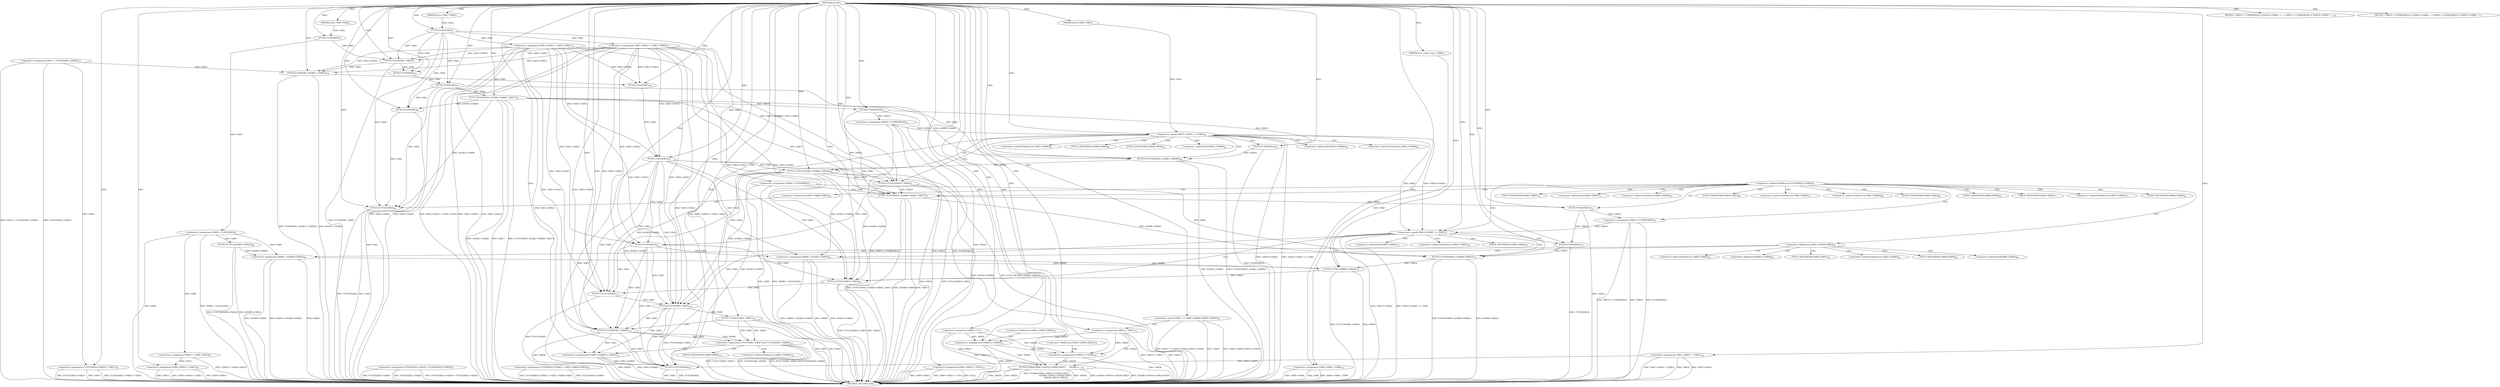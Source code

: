 digraph "FUN1" {  
"8" [label = <(METHOD,FUN1)<SUB>1</SUB>> ]
"298" [label = <(METHOD_RETURN,void)<SUB>1</SUB>> ]
"9" [label = <(PARAM,struct VAR1 *VAR2)<SUB>1</SUB>> ]
"10" [label = <(PARAM,struct VAR1 *VAR3)<SUB>1</SUB>> ]
"11" [label = <(PARAM,struct VAR4 *VAR5)<SUB>2</SUB>> ]
"12" [label = <(PARAM,sctp_socket_type_t VAR6)<SUB>3</SUB>> ]
"15" [label = <(&lt;operator&gt;.assignment,*VAR8 = FUN2(VAR2))<SUB>5</SUB>> ]
"20" [label = <(&lt;operator&gt;.assignment,*VAR9 = FUN2(VAR3))<SUB>6</SUB>> ]
"26" [label = <(&lt;operator&gt;.assignment,*VAR13 = VAR9-&gt;VAR14)<SUB>8</SUB>> ]
"35" [label = <(&lt;operator&gt;.assignment,VAR20 = 0)<SUB>11</SUB>> ]
"38" [label = <(&lt;operator&gt;.assignment,VAR3-&gt;VAR21 = VAR2-&gt;VAR21)<SUB>14</SUB>> ]
"45" [label = <(&lt;operator&gt;.assignment,VAR3-&gt;VAR22 = VAR2-&gt;VAR22)<SUB>15</SUB>> ]
"52" [label = <(FUN3,FUN3(VAR3, VAR2))<SUB>17</SUB>> ]
"55" [label = <(&lt;operator&gt;.assignment,VAR9-&gt;VAR14 = VAR13)<SUB>20</SUB>> ]
"60" [label = <(&lt;operator&gt;.assignment,VAR9-&gt;VAR23 = NULL)<SUB>21</SUB>> ]
"65" [label = <(&lt;operator&gt;.assignment,VAR11 = FUN2(VAR2)-&gt;VAR24)<SUB>24</SUB>> ]
"71" [label = <(FUN4,FUN4(VAR3, &amp;VAR11-&gt;VAR25))<SUB>25</SUB>> ]
"77" [label = <(&lt;operator&gt;.assignment,FUN2(VAR3)-&gt;VAR24 = VAR11)<SUB>26</SUB>> ]
"83" [label = <(&lt;operator&gt;.assignment,FUN5(VAR3)-&gt;VAR26 = FUN5(VAR2)-&gt;VAR26)<SUB>27</SUB>> ]
"126" [label = <(FUN6,FUN6(&amp;VAR9-&gt;VAR14-&gt;VAR28.VAR37,
			     &amp;VAR8-&gt;...)<SUB>36</SUB>> ]
"146" [label = <(FUN7,FUN7(VAR16, &amp;VAR2-&gt;VAR40, VAR17))<SUB>41</SUB>> ]
"153" [label = <(BLOCK,{
 		VAR19 = FUN8(VAR16);
 		if (VAR19-&gt;VAR41 =...,{
 		VAR19 = FUN8(VAR16);
 		if (VAR19-&gt;VAR41 =...)<SUB>41</SUB>> ]
"182" [label = <(FUN13,FUN13(&amp;VAR9-&gt;VAR42))<SUB>58</SUB>> ]
"187" [label = <(&lt;operator&gt;.assignment,FUN2(VAR3)-&gt;VAR43 = VAR5-&gt;VAR44.VAR43)<SUB>59</SUB>> ]
"267" [label = <(&lt;operator&gt;.assignment,VAR9-&gt;VAR6 = VAR6)<SUB>114</SUB>> ]
"272" [label = <(FUN15,FUN15(VAR3))<SUB>117</SUB>> ]
"274" [label = <(FUN16,FUN16(VAR5, VAR3))<SUB>118</SUB>> ]
"291" [label = <(&lt;operator&gt;.assignment,VAR3-&gt;VAR51 = VAR52)<SUB>124</SUB>> ]
"296" [label = <(FUN19,FUN19(VAR3))<SUB>125</SUB>> ]
"93" [label = <(&lt;operator&gt;.equals,VAR27 == VAR5-&gt;VAR28.VAR29-&gt;VAR30)<SUB>30</SUB>> ]
"154" [label = <(&lt;operator&gt;.assignment,VAR19 = FUN8(VAR16))<SUB>42</SUB>> ]
"278" [label = <(&lt;operator&gt;.logicalAnd,FUN17(VAR5, VAR47) &amp;&amp; FUN18(VAR3, VAR48))<SUB>121</SUB>> ]
"17" [label = <(FUN2,FUN2(VAR2))<SUB>5</SUB>> ]
"22" [label = <(FUN2,FUN2(VAR3))<SUB>6</SUB>> ]
"103" [label = <(&lt;operator&gt;.assignment,VAR20 = VAR31)<SUB>31</SUB>> ]
"113" [label = <(&lt;operators&gt;.assignmentOr,VAR20 |= VAR34)<SUB>33</SUB>> ]
"123" [label = <(&lt;operators&gt;.assignmentOr,VAR20 |= VAR36)<SUB>35</SUB>> ]
"159" [label = <(&lt;operator&gt;.equals,VAR19-&gt;VAR41 == VAR5)<SUB>43</SUB>> ]
"225" [label = <(FUN7,FUN7(VAR16, &amp;VAR8-&gt;VAR42, VAR17))<SUB>71</SUB>> ]
"232" [label = <(BLOCK,{
 			VAR19 = FUN8(VAR16);
 			if (VAR19-&gt;VAR41...,{
 			VAR19 = FUN8(VAR16);
 			if (VAR19-&gt;VAR41...)<SUB>71</SUB>> ]
"286" [label = <(&lt;operators&gt;.assignmentOr,VAR3-&gt;VAR49 |= VAR50)<SUB>122</SUB>> ]
"68" [label = <(FUN2,FUN2(VAR2))<SUB>24</SUB>> ]
"79" [label = <(FUN2,FUN2(VAR3))<SUB>26</SUB>> ]
"85" [label = <(FUN5,FUN5(VAR3))<SUB>27</SUB>> ]
"89" [label = <(FUN5,FUN5(VAR2))<SUB>27</SUB>> ]
"156" [label = <(FUN8,FUN8(VAR16))<SUB>42</SUB>> ]
"165" [label = <(FUN9,FUN9(VAR16))<SUB>45</SUB>> ]
"167" [label = <(FUN10,FUN10(VAR16, &amp;VAR2-&gt;VAR40))<SUB>48</SUB>> ]
"173" [label = <(FUN11,FUN11(&amp;VAR3-&gt;VAR40, VAR16))<SUB>49</SUB>> ]
"179" [label = <(FUN12,FUN12(VAR16, VAR3))<SUB>51</SUB>> ]
"189" [label = <(FUN2,FUN2(VAR3))<SUB>59</SUB>> ]
"199" [label = <(FUN2,FUN2(VAR2))<SUB>61</SUB>> ]
"233" [label = <(&lt;operator&gt;.assignment,VAR19 = FUN8(VAR16))<SUB>72</SUB>> ]
"279" [label = <(FUN17,FUN17(VAR5, VAR47))<SUB>121</SUB>> ]
"282" [label = <(FUN18,FUN18(VAR3, VAR48))<SUB>121</SUB>> ]
"211" [label = <(&lt;operator&gt;.assignment,VAR46 = &amp;VAR9-&gt;VAR42)<SUB>66</SUB>> ]
"238" [label = <(&lt;operator&gt;.equals,VAR19-&gt;VAR41 == VAR5)<SUB>73</SUB>> ]
"265" [label = <(FUN14,FUN14(VAR2))<SUB>89</SUB>> ]
"219" [label = <(&lt;operator&gt;.assignment,VAR46 = &amp;VAR3-&gt;VAR40)<SUB>68</SUB>> ]
"235" [label = <(FUN8,FUN8(VAR16))<SUB>72</SUB>> ]
"244" [label = <(FUN9,FUN9(VAR16))<SUB>75</SUB>> ]
"246" [label = <(FUN10,FUN10(VAR16, &amp;VAR8-&gt;VAR42))<SUB>78</SUB>> ]
"252" [label = <(FUN11,FUN11(VAR46, VAR16))<SUB>79</SUB>> ]
"255" [label = <(FUN12,FUN12(VAR16, VAR3))<SUB>81</SUB>> ]
"107" [label = <(&lt;operator&gt;.fieldAccess,VAR5-&gt;VAR32.VAR33)<SUB>32</SUB>> ]
"117" [label = <(&lt;operator&gt;.fieldAccess,VAR5-&gt;VAR32.VAR35)<SUB>34</SUB>> ]
"198" [label = <(&lt;operator&gt;.indirectFieldAccess,FUN2(VAR2)-&gt;VAR43)<SUB>61</SUB>> ]
"205" [label = <(&lt;operator&gt;.fieldAccess,VAR5-&gt;VAR44.VAR43)<SUB>65</SUB>> ]
"227" [label = <(&lt;operator&gt;.addressOf,&amp;VAR8-&gt;VAR42)<SUB>71</SUB>> ]
"259" [label = <(&lt;operator&gt;.fieldAccess,VAR5-&gt;VAR44.VAR43)<SUB>88</SUB>> ]
"287" [label = <(&lt;operator&gt;.indirectFieldAccess,VAR3-&gt;VAR49)<SUB>122</SUB>> ]
"169" [label = <(&lt;operator&gt;.addressOf,&amp;VAR2-&gt;VAR40)<SUB>48</SUB>> ]
"174" [label = <(&lt;operator&gt;.addressOf,&amp;VAR3-&gt;VAR40)<SUB>49</SUB>> ]
"206" [label = <(&lt;operator&gt;.indirectFieldAccess,VAR5-&gt;VAR44)<SUB>65</SUB>> ]
"209" [label = <(FIELD_IDENTIFIER,VAR43,VAR43)<SUB>65</SUB>> ]
"228" [label = <(&lt;operator&gt;.indirectFieldAccess,VAR8-&gt;VAR42)<SUB>71</SUB>> ]
"260" [label = <(&lt;operator&gt;.indirectFieldAccess,VAR5-&gt;VAR44)<SUB>88</SUB>> ]
"263" [label = <(FIELD_IDENTIFIER,VAR43,VAR43)<SUB>88</SUB>> ]
"289" [label = <(FIELD_IDENTIFIER,VAR49,VAR49)<SUB>122</SUB>> ]
"170" [label = <(&lt;operator&gt;.indirectFieldAccess,VAR2-&gt;VAR40)<SUB>48</SUB>> ]
"175" [label = <(&lt;operator&gt;.indirectFieldAccess,VAR3-&gt;VAR40)<SUB>49</SUB>> ]
"208" [label = <(FIELD_IDENTIFIER,VAR44,VAR44)<SUB>65</SUB>> ]
"213" [label = <(&lt;operator&gt;.addressOf,&amp;VAR9-&gt;VAR42)<SUB>66</SUB>> ]
"230" [label = <(FIELD_IDENTIFIER,VAR42,VAR42)<SUB>71</SUB>> ]
"239" [label = <(&lt;operator&gt;.indirectFieldAccess,VAR19-&gt;VAR41)<SUB>73</SUB>> ]
"262" [label = <(FIELD_IDENTIFIER,VAR44,VAR44)<SUB>88</SUB>> ]
"172" [label = <(FIELD_IDENTIFIER,VAR40,VAR40)<SUB>48</SUB>> ]
"177" [label = <(FIELD_IDENTIFIER,VAR40,VAR40)<SUB>49</SUB>> ]
"214" [label = <(&lt;operator&gt;.indirectFieldAccess,VAR9-&gt;VAR42)<SUB>66</SUB>> ]
"221" [label = <(&lt;operator&gt;.addressOf,&amp;VAR3-&gt;VAR40)<SUB>68</SUB>> ]
"241" [label = <(FIELD_IDENTIFIER,VAR41,VAR41)<SUB>73</SUB>> ]
"248" [label = <(&lt;operator&gt;.addressOf,&amp;VAR8-&gt;VAR42)<SUB>78</SUB>> ]
"216" [label = <(FIELD_IDENTIFIER,VAR42,VAR42)<SUB>66</SUB>> ]
"222" [label = <(&lt;operator&gt;.indirectFieldAccess,VAR3-&gt;VAR40)<SUB>68</SUB>> ]
"249" [label = <(&lt;operator&gt;.indirectFieldAccess,VAR8-&gt;VAR42)<SUB>78</SUB>> ]
"224" [label = <(FIELD_IDENTIFIER,VAR40,VAR40)<SUB>68</SUB>> ]
"251" [label = <(FIELD_IDENTIFIER,VAR42,VAR42)<SUB>78</SUB>> ]
  "15" -> "298"  [ label = "DDG: VAR8"] 
  "15" -> "298"  [ label = "DDG: *VAR8 = FUN2(VAR2)"] 
  "20" -> "298"  [ label = "DDG: VAR9"] 
  "20" -> "298"  [ label = "DDG: *VAR9 = FUN2(VAR3)"] 
  "26" -> "298"  [ label = "DDG: *VAR13 = VAR9-&gt;VAR14"] 
  "35" -> "298"  [ label = "DDG: VAR20 = 0"] 
  "38" -> "298"  [ label = "DDG: VAR3-&gt;VAR21"] 
  "38" -> "298"  [ label = "DDG: VAR2-&gt;VAR21"] 
  "38" -> "298"  [ label = "DDG: VAR3-&gt;VAR21 = VAR2-&gt;VAR21"] 
  "45" -> "298"  [ label = "DDG: VAR3-&gt;VAR22"] 
  "45" -> "298"  [ label = "DDG: VAR2-&gt;VAR22"] 
  "45" -> "298"  [ label = "DDG: VAR3-&gt;VAR22 = VAR2-&gt;VAR22"] 
  "52" -> "298"  [ label = "DDG: FUN3(VAR3, VAR2)"] 
  "55" -> "298"  [ label = "DDG: VAR9-&gt;VAR14"] 
  "55" -> "298"  [ label = "DDG: VAR13"] 
  "55" -> "298"  [ label = "DDG: VAR9-&gt;VAR14 = VAR13"] 
  "60" -> "298"  [ label = "DDG: VAR9-&gt;VAR23"] 
  "60" -> "298"  [ label = "DDG: VAR9-&gt;VAR23 = NULL"] 
  "65" -> "298"  [ label = "DDG: FUN2(VAR2)-&gt;VAR24"] 
  "65" -> "298"  [ label = "DDG: VAR11 = FUN2(VAR2)-&gt;VAR24"] 
  "71" -> "298"  [ label = "DDG: &amp;VAR11-&gt;VAR25"] 
  "71" -> "298"  [ label = "DDG: FUN4(VAR3, &amp;VAR11-&gt;VAR25)"] 
  "77" -> "298"  [ label = "DDG: FUN2(VAR3)-&gt;VAR24"] 
  "77" -> "298"  [ label = "DDG: VAR11"] 
  "77" -> "298"  [ label = "DDG: FUN2(VAR3)-&gt;VAR24 = VAR11"] 
  "83" -> "298"  [ label = "DDG: FUN5(VAR3)-&gt;VAR26"] 
  "83" -> "298"  [ label = "DDG: FUN5(VAR2)-&gt;VAR26"] 
  "83" -> "298"  [ label = "DDG: FUN5(VAR3)-&gt;VAR26 = FUN5(VAR2)-&gt;VAR26"] 
  "93" -> "298"  [ label = "DDG: VAR5-&gt;VAR28.VAR29-&gt;VAR30"] 
  "93" -> "298"  [ label = "DDG: VAR27 == VAR5-&gt;VAR28.VAR29-&gt;VAR30"] 
  "103" -> "298"  [ label = "DDG: VAR20 = VAR31"] 
  "126" -> "298"  [ label = "DDG: &amp;VAR9-&gt;VAR14-&gt;VAR28.VAR37"] 
  "126" -> "298"  [ label = "DDG: &amp;VAR8-&gt;VAR14-&gt;VAR28.VAR37"] 
  "126" -> "298"  [ label = "DDG: VAR39"] 
  "126" -> "298"  [ label = "DDG: VAR20"] 
  "126" -> "298"  [ label = "DDG: FUN6(&amp;VAR9-&gt;VAR14-&gt;VAR28.VAR37,
			     &amp;VAR8-&gt;VAR14-&gt;VAR28.VAR37,
			     VAR38, VAR39, VAR20)"] 
  "146" -> "298"  [ label = "DDG: &amp;VAR2-&gt;VAR40"] 
  "146" -> "298"  [ label = "DDG: VAR17"] 
  "146" -> "298"  [ label = "DDG: FUN7(VAR16, &amp;VAR2-&gt;VAR40, VAR17)"] 
  "154" -> "298"  [ label = "DDG: VAR19"] 
  "156" -> "298"  [ label = "DDG: VAR16"] 
  "154" -> "298"  [ label = "DDG: FUN8(VAR16)"] 
  "154" -> "298"  [ label = "DDG: VAR19 = FUN8(VAR16)"] 
  "159" -> "298"  [ label = "DDG: VAR19-&gt;VAR41"] 
  "159" -> "298"  [ label = "DDG: VAR19-&gt;VAR41 == VAR5"] 
  "165" -> "298"  [ label = "DDG: FUN9(VAR16)"] 
  "167" -> "298"  [ label = "DDG: &amp;VAR2-&gt;VAR40"] 
  "167" -> "298"  [ label = "DDG: FUN10(VAR16, &amp;VAR2-&gt;VAR40)"] 
  "173" -> "298"  [ label = "DDG: &amp;VAR3-&gt;VAR40"] 
  "173" -> "298"  [ label = "DDG: FUN11(&amp;VAR3-&gt;VAR40, VAR16)"] 
  "179" -> "298"  [ label = "DDG: VAR16"] 
  "179" -> "298"  [ label = "DDG: FUN12(VAR16, VAR3)"] 
  "182" -> "298"  [ label = "DDG: &amp;VAR9-&gt;VAR42"] 
  "182" -> "298"  [ label = "DDG: FUN13(&amp;VAR9-&gt;VAR42)"] 
  "187" -> "298"  [ label = "DDG: FUN2(VAR3)-&gt;VAR43"] 
  "187" -> "298"  [ label = "DDG: FUN2(VAR3)-&gt;VAR43 = VAR5-&gt;VAR44.VAR43"] 
  "199" -> "298"  [ label = "DDG: VAR2"] 
  "219" -> "298"  [ label = "DDG: VAR46"] 
  "219" -> "298"  [ label = "DDG: &amp;VAR3-&gt;VAR40"] 
  "219" -> "298"  [ label = "DDG: VAR46 = &amp;VAR3-&gt;VAR40"] 
  "211" -> "298"  [ label = "DDG: VAR46"] 
  "211" -> "298"  [ label = "DDG: &amp;VAR9-&gt;VAR42"] 
  "211" -> "298"  [ label = "DDG: VAR46 = &amp;VAR9-&gt;VAR42"] 
  "225" -> "298"  [ label = "DDG: &amp;VAR8-&gt;VAR42"] 
  "225" -> "298"  [ label = "DDG: VAR17"] 
  "225" -> "298"  [ label = "DDG: FUN7(VAR16, &amp;VAR8-&gt;VAR42, VAR17)"] 
  "233" -> "298"  [ label = "DDG: VAR19"] 
  "235" -> "298"  [ label = "DDG: VAR16"] 
  "233" -> "298"  [ label = "DDG: FUN8(VAR16)"] 
  "233" -> "298"  [ label = "DDG: VAR19 = FUN8(VAR16)"] 
  "238" -> "298"  [ label = "DDG: VAR19-&gt;VAR41"] 
  "238" -> "298"  [ label = "DDG: VAR19-&gt;VAR41 == VAR5"] 
  "244" -> "298"  [ label = "DDG: FUN9(VAR16)"] 
  "246" -> "298"  [ label = "DDG: &amp;VAR8-&gt;VAR42"] 
  "246" -> "298"  [ label = "DDG: FUN10(VAR16, &amp;VAR8-&gt;VAR42)"] 
  "252" -> "298"  [ label = "DDG: VAR46"] 
  "252" -> "298"  [ label = "DDG: FUN11(VAR46, VAR16)"] 
  "255" -> "298"  [ label = "DDG: VAR16"] 
  "255" -> "298"  [ label = "DDG: FUN12(VAR16, VAR3)"] 
  "265" -> "298"  [ label = "DDG: VAR2"] 
  "265" -> "298"  [ label = "DDG: FUN14(VAR2)"] 
  "267" -> "298"  [ label = "DDG: VAR9-&gt;VAR6"] 
  "267" -> "298"  [ label = "DDG: VAR6"] 
  "267" -> "298"  [ label = "DDG: VAR9-&gt;VAR6 = VAR6"] 
  "272" -> "298"  [ label = "DDG: FUN15(VAR3)"] 
  "274" -> "298"  [ label = "DDG: FUN16(VAR5, VAR3)"] 
  "279" -> "298"  [ label = "DDG: VAR5"] 
  "278" -> "298"  [ label = "DDG: FUN17(VAR5, VAR47)"] 
  "278" -> "298"  [ label = "DDG: FUN18(VAR3, VAR48)"] 
  "278" -> "298"  [ label = "DDG: FUN17(VAR5, VAR47) &amp;&amp; FUN18(VAR3, VAR48)"] 
  "286" -> "298"  [ label = "DDG: VAR3-&gt;VAR49"] 
  "291" -> "298"  [ label = "DDG: VAR3-&gt;VAR51"] 
  "291" -> "298"  [ label = "DDG: VAR3-&gt;VAR51 = VAR52"] 
  "296" -> "298"  [ label = "DDG: VAR3"] 
  "296" -> "298"  [ label = "DDG: FUN19(VAR3)"] 
  "126" -> "298"  [ label = "DDG: VAR38"] 
  "123" -> "298"  [ label = "DDG: VAR36"] 
  "93" -> "298"  [ label = "DDG: VAR27"] 
  "279" -> "298"  [ label = "DDG: VAR47"] 
  "286" -> "298"  [ label = "DDG: VAR50"] 
  "282" -> "298"  [ label = "DDG: VAR48"] 
  "103" -> "298"  [ label = "DDG: VAR31"] 
  "113" -> "298"  [ label = "DDG: VAR34"] 
  "60" -> "298"  [ label = "DDG: NULL"] 
  "291" -> "298"  [ label = "DDG: VAR52"] 
  "8" -> "9"  [ label = "DDG: "] 
  "8" -> "10"  [ label = "DDG: "] 
  "8" -> "11"  [ label = "DDG: "] 
  "8" -> "12"  [ label = "DDG: "] 
  "17" -> "15"  [ label = "DDG: VAR2"] 
  "22" -> "20"  [ label = "DDG: VAR3"] 
  "20" -> "26"  [ label = "DDG: VAR9"] 
  "8" -> "35"  [ label = "DDG: "] 
  "17" -> "38"  [ label = "DDG: VAR2"] 
  "17" -> "45"  [ label = "DDG: VAR2"] 
  "26" -> "55"  [ label = "DDG: VAR13"] 
  "8" -> "55"  [ label = "DDG: "] 
  "8" -> "60"  [ label = "DDG: "] 
  "65" -> "77"  [ label = "DDG: VAR11"] 
  "8" -> "77"  [ label = "DDG: "] 
  "8" -> "153"  [ label = "DDG: "] 
  "12" -> "267"  [ label = "DDG: VAR6"] 
  "8" -> "267"  [ label = "DDG: "] 
  "8" -> "291"  [ label = "DDG: "] 
  "22" -> "52"  [ label = "DDG: VAR3"] 
  "38" -> "52"  [ label = "DDG: VAR3-&gt;VAR21"] 
  "45" -> "52"  [ label = "DDG: VAR3-&gt;VAR22"] 
  "8" -> "52"  [ label = "DDG: "] 
  "17" -> "52"  [ label = "DDG: VAR2"] 
  "38" -> "71"  [ label = "DDG: VAR3-&gt;VAR21"] 
  "45" -> "71"  [ label = "DDG: VAR3-&gt;VAR22"] 
  "52" -> "71"  [ label = "DDG: VAR3"] 
  "8" -> "71"  [ label = "DDG: "] 
  "65" -> "71"  [ label = "DDG: VAR11"] 
  "8" -> "126"  [ label = "DDG: "] 
  "35" -> "126"  [ label = "DDG: VAR20"] 
  "103" -> "126"  [ label = "DDG: VAR20"] 
  "113" -> "126"  [ label = "DDG: VAR20"] 
  "123" -> "126"  [ label = "DDG: VAR20"] 
  "8" -> "146"  [ label = "DDG: "] 
  "89" -> "146"  [ label = "DDG: VAR2"] 
  "156" -> "154"  [ label = "DDG: VAR16"] 
  "20" -> "182"  [ label = "DDG: VAR9"] 
  "38" -> "272"  [ label = "DDG: VAR3-&gt;VAR21"] 
  "45" -> "272"  [ label = "DDG: VAR3-&gt;VAR22"] 
  "189" -> "272"  [ label = "DDG: VAR3"] 
  "255" -> "272"  [ label = "DDG: VAR3"] 
  "8" -> "272"  [ label = "DDG: "] 
  "85" -> "272"  [ label = "DDG: VAR3"] 
  "173" -> "272"  [ label = "DDG: &amp;VAR3-&gt;VAR40"] 
  "159" -> "274"  [ label = "DDG: VAR5"] 
  "238" -> "274"  [ label = "DDG: VAR5"] 
  "8" -> "274"  [ label = "DDG: "] 
  "38" -> "274"  [ label = "DDG: VAR3-&gt;VAR21"] 
  "45" -> "274"  [ label = "DDG: VAR3-&gt;VAR22"] 
  "272" -> "274"  [ label = "DDG: VAR3"] 
  "85" -> "274"  [ label = "DDG: VAR3"] 
  "173" -> "274"  [ label = "DDG: &amp;VAR3-&gt;VAR40"] 
  "189" -> "274"  [ label = "DDG: VAR3"] 
  "38" -> "296"  [ label = "DDG: VAR3-&gt;VAR21"] 
  "45" -> "296"  [ label = "DDG: VAR3-&gt;VAR22"] 
  "274" -> "296"  [ label = "DDG: VAR3"] 
  "282" -> "296"  [ label = "DDG: VAR3"] 
  "286" -> "296"  [ label = "DDG: VAR3-&gt;VAR49"] 
  "291" -> "296"  [ label = "DDG: VAR3-&gt;VAR51"] 
  "8" -> "296"  [ label = "DDG: "] 
  "85" -> "296"  [ label = "DDG: VAR3"] 
  "173" -> "296"  [ label = "DDG: &amp;VAR3-&gt;VAR40"] 
  "189" -> "296"  [ label = "DDG: VAR3"] 
  "9" -> "17"  [ label = "DDG: VAR2"] 
  "8" -> "17"  [ label = "DDG: "] 
  "10" -> "22"  [ label = "DDG: VAR3"] 
  "8" -> "22"  [ label = "DDG: "] 
  "8" -> "93"  [ label = "DDG: "] 
  "8" -> "103"  [ label = "DDG: "] 
  "8" -> "113"  [ label = "DDG: "] 
  "8" -> "123"  [ label = "DDG: "] 
  "8" -> "232"  [ label = "DDG: "] 
  "279" -> "278"  [ label = "DDG: VAR5"] 
  "279" -> "278"  [ label = "DDG: VAR47"] 
  "282" -> "278"  [ label = "DDG: VAR3"] 
  "282" -> "278"  [ label = "DDG: VAR48"] 
  "8" -> "286"  [ label = "DDG: "] 
  "52" -> "68"  [ label = "DDG: VAR2"] 
  "8" -> "68"  [ label = "DDG: "] 
  "17" -> "68"  [ label = "DDG: VAR2"] 
  "38" -> "79"  [ label = "DDG: VAR3-&gt;VAR21"] 
  "45" -> "79"  [ label = "DDG: VAR3-&gt;VAR22"] 
  "71" -> "79"  [ label = "DDG: VAR3"] 
  "8" -> "79"  [ label = "DDG: "] 
  "38" -> "85"  [ label = "DDG: VAR3-&gt;VAR21"] 
  "45" -> "85"  [ label = "DDG: VAR3-&gt;VAR22"] 
  "79" -> "85"  [ label = "DDG: VAR3"] 
  "8" -> "85"  [ label = "DDG: "] 
  "68" -> "89"  [ label = "DDG: VAR2"] 
  "8" -> "89"  [ label = "DDG: "] 
  "17" -> "89"  [ label = "DDG: VAR2"] 
  "35" -> "113"  [ label = "DDG: VAR20"] 
  "103" -> "113"  [ label = "DDG: VAR20"] 
  "35" -> "123"  [ label = "DDG: VAR20"] 
  "103" -> "123"  [ label = "DDG: VAR20"] 
  "113" -> "123"  [ label = "DDG: VAR20"] 
  "146" -> "156"  [ label = "DDG: VAR16"] 
  "8" -> "156"  [ label = "DDG: "] 
  "154" -> "159"  [ label = "DDG: VAR19"] 
  "11" -> "159"  [ label = "DDG: VAR5"] 
  "8" -> "159"  [ label = "DDG: "] 
  "38" -> "189"  [ label = "DDG: VAR3-&gt;VAR21"] 
  "45" -> "189"  [ label = "DDG: VAR3-&gt;VAR22"] 
  "85" -> "189"  [ label = "DDG: VAR3"] 
  "179" -> "189"  [ label = "DDG: VAR3"] 
  "8" -> "189"  [ label = "DDG: "] 
  "89" -> "199"  [ label = "DDG: VAR2"] 
  "8" -> "199"  [ label = "DDG: "] 
  "17" -> "199"  [ label = "DDG: VAR2"] 
  "146" -> "199"  [ label = "DDG: &amp;VAR2-&gt;VAR40"] 
  "156" -> "225"  [ label = "DDG: VAR16"] 
  "179" -> "225"  [ label = "DDG: VAR16"] 
  "8" -> "225"  [ label = "DDG: "] 
  "15" -> "225"  [ label = "DDG: VAR8"] 
  "146" -> "225"  [ label = "DDG: VAR17"] 
  "235" -> "233"  [ label = "DDG: VAR16"] 
  "274" -> "279"  [ label = "DDG: VAR5"] 
  "8" -> "279"  [ label = "DDG: "] 
  "38" -> "282"  [ label = "DDG: VAR3-&gt;VAR21"] 
  "45" -> "282"  [ label = "DDG: VAR3-&gt;VAR22"] 
  "274" -> "282"  [ label = "DDG: VAR3"] 
  "8" -> "282"  [ label = "DDG: "] 
  "85" -> "282"  [ label = "DDG: VAR3"] 
  "173" -> "282"  [ label = "DDG: &amp;VAR3-&gt;VAR40"] 
  "189" -> "282"  [ label = "DDG: VAR3"] 
  "274" -> "286"  [ label = "DDG: VAR3"] 
  "282" -> "286"  [ label = "DDG: VAR3"] 
  "156" -> "165"  [ label = "DDG: VAR16"] 
  "8" -> "165"  [ label = "DDG: "] 
  "165" -> "167"  [ label = "DDG: VAR16"] 
  "8" -> "167"  [ label = "DDG: "] 
  "146" -> "167"  [ label = "DDG: &amp;VAR2-&gt;VAR40"] 
  "89" -> "167"  [ label = "DDG: VAR2"] 
  "85" -> "173"  [ label = "DDG: VAR3"] 
  "167" -> "173"  [ label = "DDG: VAR16"] 
  "8" -> "173"  [ label = "DDG: "] 
  "173" -> "179"  [ label = "DDG: VAR16"] 
  "8" -> "179"  [ label = "DDG: "] 
  "38" -> "179"  [ label = "DDG: VAR3-&gt;VAR21"] 
  "45" -> "179"  [ label = "DDG: VAR3-&gt;VAR22"] 
  "85" -> "179"  [ label = "DDG: VAR3"] 
  "182" -> "211"  [ label = "DDG: &amp;VAR9-&gt;VAR42"] 
  "20" -> "211"  [ label = "DDG: VAR9"] 
  "173" -> "219"  [ label = "DDG: &amp;VAR3-&gt;VAR40"] 
  "189" -> "219"  [ label = "DDG: VAR3"] 
  "85" -> "219"  [ label = "DDG: VAR3"] 
  "225" -> "235"  [ label = "DDG: VAR16"] 
  "8" -> "235"  [ label = "DDG: "] 
  "159" -> "238"  [ label = "DDG: VAR19-&gt;VAR41"] 
  "233" -> "238"  [ label = "DDG: VAR19"] 
  "159" -> "238"  [ label = "DDG: VAR5"] 
  "8" -> "238"  [ label = "DDG: "] 
  "199" -> "265"  [ label = "DDG: VAR2"] 
  "8" -> "265"  [ label = "DDG: "] 
  "17" -> "265"  [ label = "DDG: VAR2"] 
  "89" -> "265"  [ label = "DDG: VAR2"] 
  "146" -> "265"  [ label = "DDG: &amp;VAR2-&gt;VAR40"] 
  "235" -> "244"  [ label = "DDG: VAR16"] 
  "8" -> "244"  [ label = "DDG: "] 
  "244" -> "246"  [ label = "DDG: VAR16"] 
  "8" -> "246"  [ label = "DDG: "] 
  "225" -> "246"  [ label = "DDG: &amp;VAR8-&gt;VAR42"] 
  "15" -> "246"  [ label = "DDG: VAR8"] 
  "219" -> "252"  [ label = "DDG: VAR46"] 
  "211" -> "252"  [ label = "DDG: VAR46"] 
  "8" -> "252"  [ label = "DDG: "] 
  "246" -> "252"  [ label = "DDG: VAR16"] 
  "252" -> "255"  [ label = "DDG: VAR16"] 
  "8" -> "255"  [ label = "DDG: "] 
  "38" -> "255"  [ label = "DDG: VAR3-&gt;VAR21"] 
  "45" -> "255"  [ label = "DDG: VAR3-&gt;VAR22"] 
  "189" -> "255"  [ label = "DDG: VAR3"] 
  "85" -> "255"  [ label = "DDG: VAR3"] 
  "173" -> "255"  [ label = "DDG: &amp;VAR3-&gt;VAR40"] 
  "93" -> "103"  [ label = "CDG: "] 
  "107" -> "113"  [ label = "CDG: "] 
  "117" -> "123"  [ label = "CDG: "] 
  "198" -> "230"  [ label = "CDG: "] 
  "198" -> "235"  [ label = "CDG: "] 
  "198" -> "225"  [ label = "CDG: "] 
  "198" -> "209"  [ label = "CDG: "] 
  "198" -> "260"  [ label = "CDG: "] 
  "198" -> "228"  [ label = "CDG: "] 
  "198" -> "262"  [ label = "CDG: "] 
  "198" -> "206"  [ label = "CDG: "] 
  "198" -> "208"  [ label = "CDG: "] 
  "198" -> "238"  [ label = "CDG: "] 
  "198" -> "259"  [ label = "CDG: "] 
  "198" -> "263"  [ label = "CDG: "] 
  "198" -> "241"  [ label = "CDG: "] 
  "198" -> "233"  [ label = "CDG: "] 
  "198" -> "239"  [ label = "CDG: "] 
  "198" -> "227"  [ label = "CDG: "] 
  "198" -> "205"  [ label = "CDG: "] 
  "278" -> "287"  [ label = "CDG: "] 
  "278" -> "289"  [ label = "CDG: "] 
  "278" -> "286"  [ label = "CDG: "] 
  "159" -> "167"  [ label = "CDG: "] 
  "159" -> "169"  [ label = "CDG: "] 
  "159" -> "179"  [ label = "CDG: "] 
  "159" -> "170"  [ label = "CDG: "] 
  "159" -> "173"  [ label = "CDG: "] 
  "159" -> "177"  [ label = "CDG: "] 
  "159" -> "165"  [ label = "CDG: "] 
  "159" -> "174"  [ label = "CDG: "] 
  "159" -> "175"  [ label = "CDG: "] 
  "159" -> "172"  [ label = "CDG: "] 
  "279" -> "282"  [ label = "CDG: "] 
  "205" -> "214"  [ label = "CDG: "] 
  "205" -> "213"  [ label = "CDG: "] 
  "205" -> "221"  [ label = "CDG: "] 
  "205" -> "224"  [ label = "CDG: "] 
  "205" -> "211"  [ label = "CDG: "] 
  "205" -> "216"  [ label = "CDG: "] 
  "205" -> "222"  [ label = "CDG: "] 
  "205" -> "219"  [ label = "CDG: "] 
  "259" -> "265"  [ label = "CDG: "] 
  "238" -> "244"  [ label = "CDG: "] 
  "238" -> "251"  [ label = "CDG: "] 
  "238" -> "255"  [ label = "CDG: "] 
  "238" -> "246"  [ label = "CDG: "] 
  "238" -> "249"  [ label = "CDG: "] 
  "238" -> "248"  [ label = "CDG: "] 
  "238" -> "252"  [ label = "CDG: "] 
}
